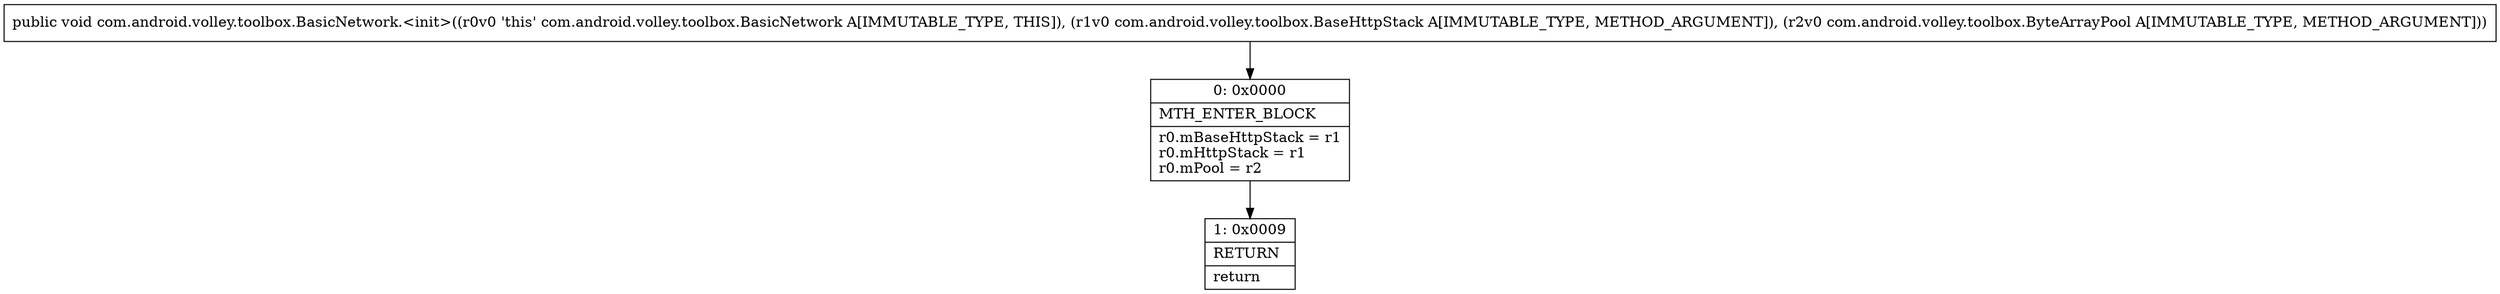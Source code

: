 digraph "CFG forcom.android.volley.toolbox.BasicNetwork.\<init\>(Lcom\/android\/volley\/toolbox\/BaseHttpStack;Lcom\/android\/volley\/toolbox\/ByteArrayPool;)V" {
Node_0 [shape=record,label="{0\:\ 0x0000|MTH_ENTER_BLOCK\l|r0.mBaseHttpStack = r1\lr0.mHttpStack = r1\lr0.mPool = r2\l}"];
Node_1 [shape=record,label="{1\:\ 0x0009|RETURN\l|return\l}"];
MethodNode[shape=record,label="{public void com.android.volley.toolbox.BasicNetwork.\<init\>((r0v0 'this' com.android.volley.toolbox.BasicNetwork A[IMMUTABLE_TYPE, THIS]), (r1v0 com.android.volley.toolbox.BaseHttpStack A[IMMUTABLE_TYPE, METHOD_ARGUMENT]), (r2v0 com.android.volley.toolbox.ByteArrayPool A[IMMUTABLE_TYPE, METHOD_ARGUMENT])) }"];
MethodNode -> Node_0;
Node_0 -> Node_1;
}

